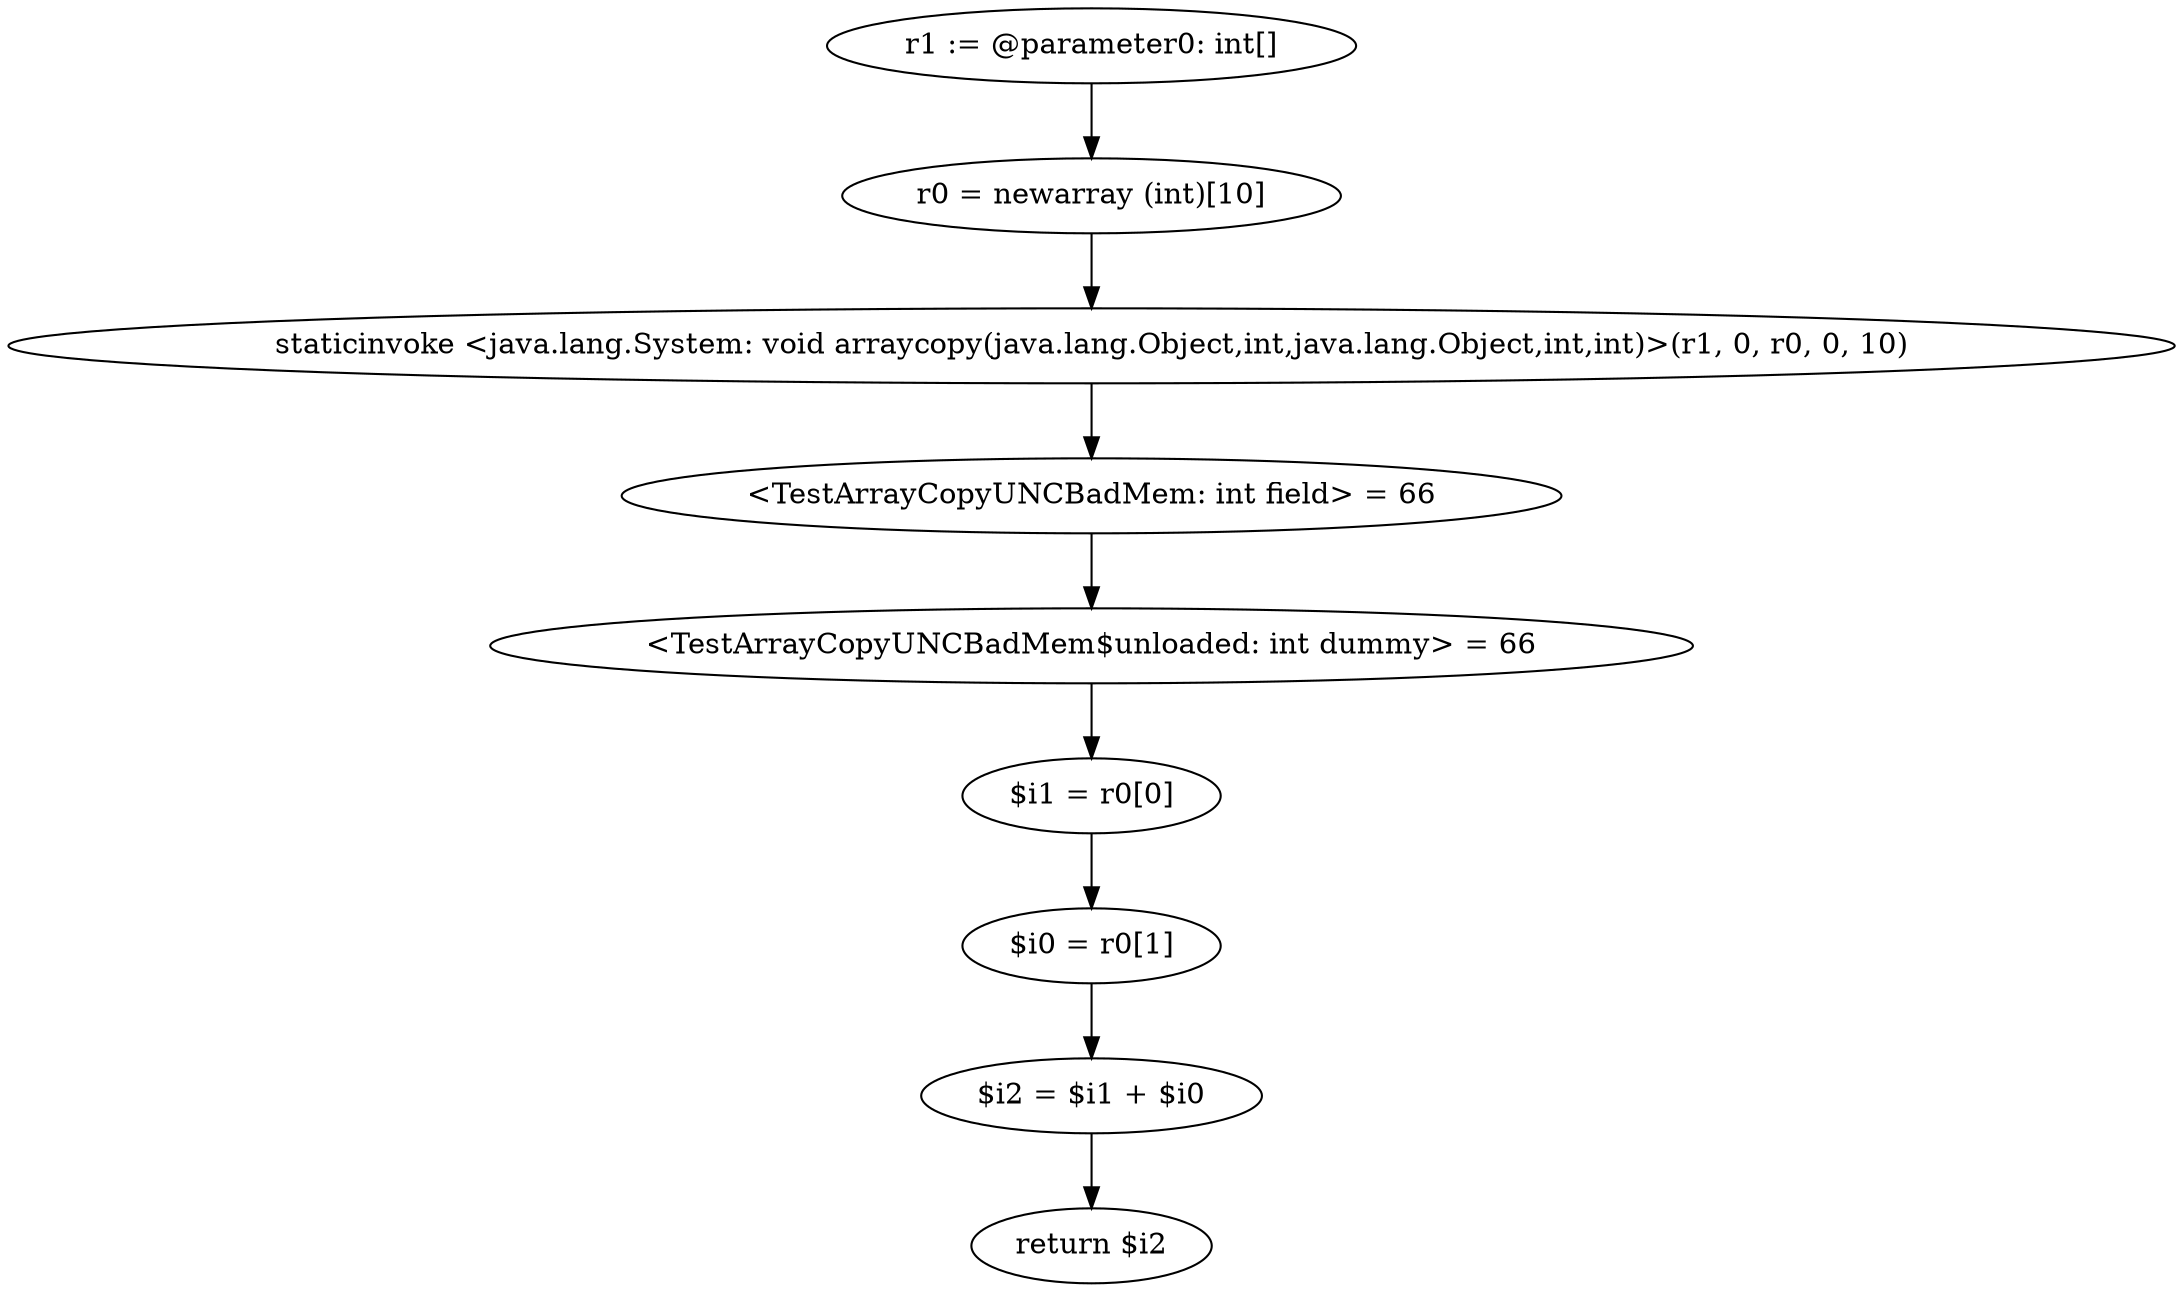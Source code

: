 digraph "unitGraph" {
    "r1 := @parameter0: int[]"
    "r0 = newarray (int)[10]"
    "staticinvoke <java.lang.System: void arraycopy(java.lang.Object,int,java.lang.Object,int,int)>(r1, 0, r0, 0, 10)"
    "<TestArrayCopyUNCBadMem: int field> = 66"
    "<TestArrayCopyUNCBadMem$unloaded: int dummy> = 66"
    "$i1 = r0[0]"
    "$i0 = r0[1]"
    "$i2 = $i1 + $i0"
    "return $i2"
    "r1 := @parameter0: int[]"->"r0 = newarray (int)[10]";
    "r0 = newarray (int)[10]"->"staticinvoke <java.lang.System: void arraycopy(java.lang.Object,int,java.lang.Object,int,int)>(r1, 0, r0, 0, 10)";
    "staticinvoke <java.lang.System: void arraycopy(java.lang.Object,int,java.lang.Object,int,int)>(r1, 0, r0, 0, 10)"->"<TestArrayCopyUNCBadMem: int field> = 66";
    "<TestArrayCopyUNCBadMem: int field> = 66"->"<TestArrayCopyUNCBadMem$unloaded: int dummy> = 66";
    "<TestArrayCopyUNCBadMem$unloaded: int dummy> = 66"->"$i1 = r0[0]";
    "$i1 = r0[0]"->"$i0 = r0[1]";
    "$i0 = r0[1]"->"$i2 = $i1 + $i0";
    "$i2 = $i1 + $i0"->"return $i2";
}
